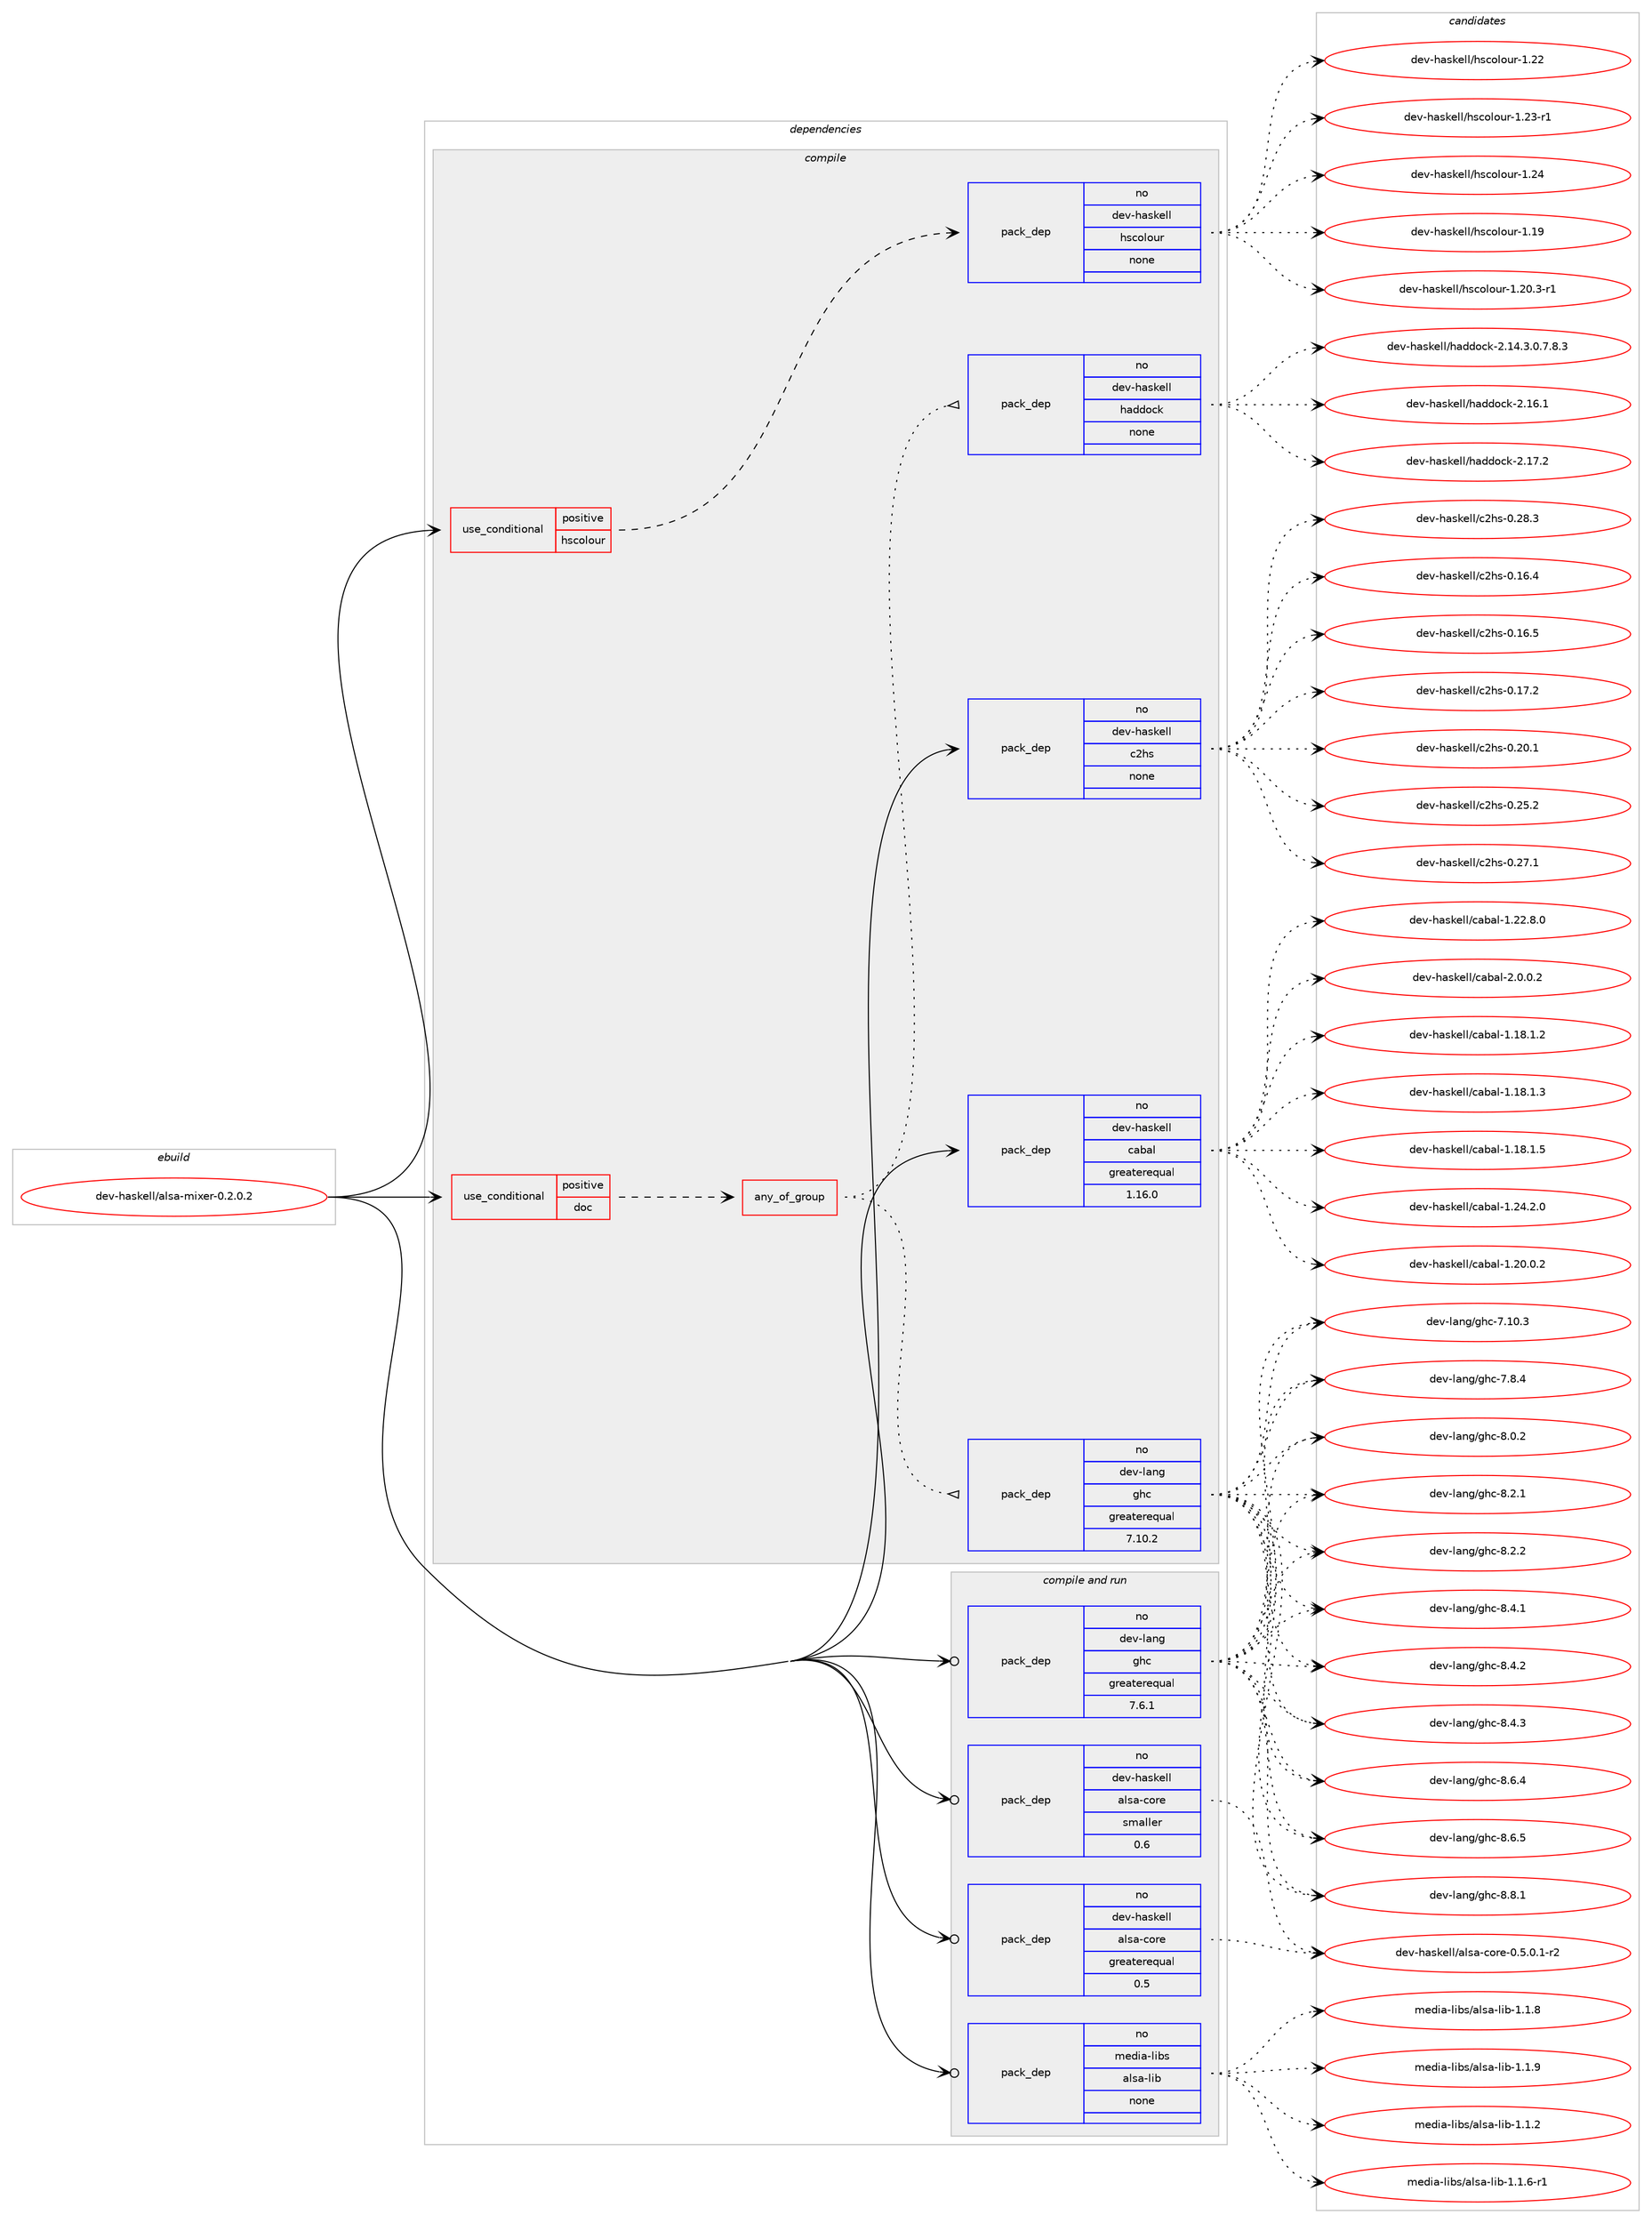 digraph prolog {

# *************
# Graph options
# *************

newrank=true;
concentrate=true;
compound=true;
graph [rankdir=LR,fontname=Helvetica,fontsize=10,ranksep=1.5];#, ranksep=2.5, nodesep=0.2];
edge  [arrowhead=vee];
node  [fontname=Helvetica,fontsize=10];

# **********
# The ebuild
# **********

subgraph cluster_leftcol {
color=gray;
rank=same;
label=<<i>ebuild</i>>;
id [label="dev-haskell/alsa-mixer-0.2.0.2", color=red, width=4, href="../dev-haskell/alsa-mixer-0.2.0.2.svg"];
}

# ****************
# The dependencies
# ****************

subgraph cluster_midcol {
color=gray;
label=<<i>dependencies</i>>;
subgraph cluster_compile {
fillcolor="#eeeeee";
style=filled;
label=<<i>compile</i>>;
subgraph cond124674 {
dependency525991 [label=<<TABLE BORDER="0" CELLBORDER="1" CELLSPACING="0" CELLPADDING="4"><TR><TD ROWSPAN="3" CELLPADDING="10">use_conditional</TD></TR><TR><TD>positive</TD></TR><TR><TD>doc</TD></TR></TABLE>>, shape=none, color=red];
subgraph any9455 {
dependency525992 [label=<<TABLE BORDER="0" CELLBORDER="1" CELLSPACING="0" CELLPADDING="4"><TR><TD CELLPADDING="10">any_of_group</TD></TR></TABLE>>, shape=none, color=red];subgraph pack391505 {
dependency525993 [label=<<TABLE BORDER="0" CELLBORDER="1" CELLSPACING="0" CELLPADDING="4" WIDTH="220"><TR><TD ROWSPAN="6" CELLPADDING="30">pack_dep</TD></TR><TR><TD WIDTH="110">no</TD></TR><TR><TD>dev-haskell</TD></TR><TR><TD>haddock</TD></TR><TR><TD>none</TD></TR><TR><TD></TD></TR></TABLE>>, shape=none, color=blue];
}
dependency525992:e -> dependency525993:w [weight=20,style="dotted",arrowhead="oinv"];
subgraph pack391506 {
dependency525994 [label=<<TABLE BORDER="0" CELLBORDER="1" CELLSPACING="0" CELLPADDING="4" WIDTH="220"><TR><TD ROWSPAN="6" CELLPADDING="30">pack_dep</TD></TR><TR><TD WIDTH="110">no</TD></TR><TR><TD>dev-lang</TD></TR><TR><TD>ghc</TD></TR><TR><TD>greaterequal</TD></TR><TR><TD>7.10.2</TD></TR></TABLE>>, shape=none, color=blue];
}
dependency525992:e -> dependency525994:w [weight=20,style="dotted",arrowhead="oinv"];
}
dependency525991:e -> dependency525992:w [weight=20,style="dashed",arrowhead="vee"];
}
id:e -> dependency525991:w [weight=20,style="solid",arrowhead="vee"];
subgraph cond124675 {
dependency525995 [label=<<TABLE BORDER="0" CELLBORDER="1" CELLSPACING="0" CELLPADDING="4"><TR><TD ROWSPAN="3" CELLPADDING="10">use_conditional</TD></TR><TR><TD>positive</TD></TR><TR><TD>hscolour</TD></TR></TABLE>>, shape=none, color=red];
subgraph pack391507 {
dependency525996 [label=<<TABLE BORDER="0" CELLBORDER="1" CELLSPACING="0" CELLPADDING="4" WIDTH="220"><TR><TD ROWSPAN="6" CELLPADDING="30">pack_dep</TD></TR><TR><TD WIDTH="110">no</TD></TR><TR><TD>dev-haskell</TD></TR><TR><TD>hscolour</TD></TR><TR><TD>none</TD></TR><TR><TD></TD></TR></TABLE>>, shape=none, color=blue];
}
dependency525995:e -> dependency525996:w [weight=20,style="dashed",arrowhead="vee"];
}
id:e -> dependency525995:w [weight=20,style="solid",arrowhead="vee"];
subgraph pack391508 {
dependency525997 [label=<<TABLE BORDER="0" CELLBORDER="1" CELLSPACING="0" CELLPADDING="4" WIDTH="220"><TR><TD ROWSPAN="6" CELLPADDING="30">pack_dep</TD></TR><TR><TD WIDTH="110">no</TD></TR><TR><TD>dev-haskell</TD></TR><TR><TD>c2hs</TD></TR><TR><TD>none</TD></TR><TR><TD></TD></TR></TABLE>>, shape=none, color=blue];
}
id:e -> dependency525997:w [weight=20,style="solid",arrowhead="vee"];
subgraph pack391509 {
dependency525998 [label=<<TABLE BORDER="0" CELLBORDER="1" CELLSPACING="0" CELLPADDING="4" WIDTH="220"><TR><TD ROWSPAN="6" CELLPADDING="30">pack_dep</TD></TR><TR><TD WIDTH="110">no</TD></TR><TR><TD>dev-haskell</TD></TR><TR><TD>cabal</TD></TR><TR><TD>greaterequal</TD></TR><TR><TD>1.16.0</TD></TR></TABLE>>, shape=none, color=blue];
}
id:e -> dependency525998:w [weight=20,style="solid",arrowhead="vee"];
}
subgraph cluster_compileandrun {
fillcolor="#eeeeee";
style=filled;
label=<<i>compile and run</i>>;
subgraph pack391510 {
dependency525999 [label=<<TABLE BORDER="0" CELLBORDER="1" CELLSPACING="0" CELLPADDING="4" WIDTH="220"><TR><TD ROWSPAN="6" CELLPADDING="30">pack_dep</TD></TR><TR><TD WIDTH="110">no</TD></TR><TR><TD>dev-haskell</TD></TR><TR><TD>alsa-core</TD></TR><TR><TD>greaterequal</TD></TR><TR><TD>0.5</TD></TR></TABLE>>, shape=none, color=blue];
}
id:e -> dependency525999:w [weight=20,style="solid",arrowhead="odotvee"];
subgraph pack391511 {
dependency526000 [label=<<TABLE BORDER="0" CELLBORDER="1" CELLSPACING="0" CELLPADDING="4" WIDTH="220"><TR><TD ROWSPAN="6" CELLPADDING="30">pack_dep</TD></TR><TR><TD WIDTH="110">no</TD></TR><TR><TD>dev-haskell</TD></TR><TR><TD>alsa-core</TD></TR><TR><TD>smaller</TD></TR><TR><TD>0.6</TD></TR></TABLE>>, shape=none, color=blue];
}
id:e -> dependency526000:w [weight=20,style="solid",arrowhead="odotvee"];
subgraph pack391512 {
dependency526001 [label=<<TABLE BORDER="0" CELLBORDER="1" CELLSPACING="0" CELLPADDING="4" WIDTH="220"><TR><TD ROWSPAN="6" CELLPADDING="30">pack_dep</TD></TR><TR><TD WIDTH="110">no</TD></TR><TR><TD>dev-lang</TD></TR><TR><TD>ghc</TD></TR><TR><TD>greaterequal</TD></TR><TR><TD>7.6.1</TD></TR></TABLE>>, shape=none, color=blue];
}
id:e -> dependency526001:w [weight=20,style="solid",arrowhead="odotvee"];
subgraph pack391513 {
dependency526002 [label=<<TABLE BORDER="0" CELLBORDER="1" CELLSPACING="0" CELLPADDING="4" WIDTH="220"><TR><TD ROWSPAN="6" CELLPADDING="30">pack_dep</TD></TR><TR><TD WIDTH="110">no</TD></TR><TR><TD>media-libs</TD></TR><TR><TD>alsa-lib</TD></TR><TR><TD>none</TD></TR><TR><TD></TD></TR></TABLE>>, shape=none, color=blue];
}
id:e -> dependency526002:w [weight=20,style="solid",arrowhead="odotvee"];
}
subgraph cluster_run {
fillcolor="#eeeeee";
style=filled;
label=<<i>run</i>>;
}
}

# **************
# The candidates
# **************

subgraph cluster_choices {
rank=same;
color=gray;
label=<<i>candidates</i>>;

subgraph choice391505 {
color=black;
nodesep=1;
choice1001011184510497115107101108108471049710010011199107455046495246514648465546564651 [label="dev-haskell/haddock-2.14.3.0.7.8.3", color=red, width=4,href="../dev-haskell/haddock-2.14.3.0.7.8.3.svg"];
choice100101118451049711510710110810847104971001001119910745504649544649 [label="dev-haskell/haddock-2.16.1", color=red, width=4,href="../dev-haskell/haddock-2.16.1.svg"];
choice100101118451049711510710110810847104971001001119910745504649554650 [label="dev-haskell/haddock-2.17.2", color=red, width=4,href="../dev-haskell/haddock-2.17.2.svg"];
dependency525993:e -> choice1001011184510497115107101108108471049710010011199107455046495246514648465546564651:w [style=dotted,weight="100"];
dependency525993:e -> choice100101118451049711510710110810847104971001001119910745504649544649:w [style=dotted,weight="100"];
dependency525993:e -> choice100101118451049711510710110810847104971001001119910745504649554650:w [style=dotted,weight="100"];
}
subgraph choice391506 {
color=black;
nodesep=1;
choice1001011184510897110103471031049945554649484651 [label="dev-lang/ghc-7.10.3", color=red, width=4,href="../dev-lang/ghc-7.10.3.svg"];
choice10010111845108971101034710310499455546564652 [label="dev-lang/ghc-7.8.4", color=red, width=4,href="../dev-lang/ghc-7.8.4.svg"];
choice10010111845108971101034710310499455646484650 [label="dev-lang/ghc-8.0.2", color=red, width=4,href="../dev-lang/ghc-8.0.2.svg"];
choice10010111845108971101034710310499455646504649 [label="dev-lang/ghc-8.2.1", color=red, width=4,href="../dev-lang/ghc-8.2.1.svg"];
choice10010111845108971101034710310499455646504650 [label="dev-lang/ghc-8.2.2", color=red, width=4,href="../dev-lang/ghc-8.2.2.svg"];
choice10010111845108971101034710310499455646524649 [label="dev-lang/ghc-8.4.1", color=red, width=4,href="../dev-lang/ghc-8.4.1.svg"];
choice10010111845108971101034710310499455646524650 [label="dev-lang/ghc-8.4.2", color=red, width=4,href="../dev-lang/ghc-8.4.2.svg"];
choice10010111845108971101034710310499455646524651 [label="dev-lang/ghc-8.4.3", color=red, width=4,href="../dev-lang/ghc-8.4.3.svg"];
choice10010111845108971101034710310499455646544652 [label="dev-lang/ghc-8.6.4", color=red, width=4,href="../dev-lang/ghc-8.6.4.svg"];
choice10010111845108971101034710310499455646544653 [label="dev-lang/ghc-8.6.5", color=red, width=4,href="../dev-lang/ghc-8.6.5.svg"];
choice10010111845108971101034710310499455646564649 [label="dev-lang/ghc-8.8.1", color=red, width=4,href="../dev-lang/ghc-8.8.1.svg"];
dependency525994:e -> choice1001011184510897110103471031049945554649484651:w [style=dotted,weight="100"];
dependency525994:e -> choice10010111845108971101034710310499455546564652:w [style=dotted,weight="100"];
dependency525994:e -> choice10010111845108971101034710310499455646484650:w [style=dotted,weight="100"];
dependency525994:e -> choice10010111845108971101034710310499455646504649:w [style=dotted,weight="100"];
dependency525994:e -> choice10010111845108971101034710310499455646504650:w [style=dotted,weight="100"];
dependency525994:e -> choice10010111845108971101034710310499455646524649:w [style=dotted,weight="100"];
dependency525994:e -> choice10010111845108971101034710310499455646524650:w [style=dotted,weight="100"];
dependency525994:e -> choice10010111845108971101034710310499455646524651:w [style=dotted,weight="100"];
dependency525994:e -> choice10010111845108971101034710310499455646544652:w [style=dotted,weight="100"];
dependency525994:e -> choice10010111845108971101034710310499455646544653:w [style=dotted,weight="100"];
dependency525994:e -> choice10010111845108971101034710310499455646564649:w [style=dotted,weight="100"];
}
subgraph choice391507 {
color=black;
nodesep=1;
choice100101118451049711510710110810847104115991111081111171144549464957 [label="dev-haskell/hscolour-1.19", color=red, width=4,href="../dev-haskell/hscolour-1.19.svg"];
choice10010111845104971151071011081084710411599111108111117114454946504846514511449 [label="dev-haskell/hscolour-1.20.3-r1", color=red, width=4,href="../dev-haskell/hscolour-1.20.3-r1.svg"];
choice100101118451049711510710110810847104115991111081111171144549465050 [label="dev-haskell/hscolour-1.22", color=red, width=4,href="../dev-haskell/hscolour-1.22.svg"];
choice1001011184510497115107101108108471041159911110811111711445494650514511449 [label="dev-haskell/hscolour-1.23-r1", color=red, width=4,href="../dev-haskell/hscolour-1.23-r1.svg"];
choice100101118451049711510710110810847104115991111081111171144549465052 [label="dev-haskell/hscolour-1.24", color=red, width=4,href="../dev-haskell/hscolour-1.24.svg"];
dependency525996:e -> choice100101118451049711510710110810847104115991111081111171144549464957:w [style=dotted,weight="100"];
dependency525996:e -> choice10010111845104971151071011081084710411599111108111117114454946504846514511449:w [style=dotted,weight="100"];
dependency525996:e -> choice100101118451049711510710110810847104115991111081111171144549465050:w [style=dotted,weight="100"];
dependency525996:e -> choice1001011184510497115107101108108471041159911110811111711445494650514511449:w [style=dotted,weight="100"];
dependency525996:e -> choice100101118451049711510710110810847104115991111081111171144549465052:w [style=dotted,weight="100"];
}
subgraph choice391508 {
color=black;
nodesep=1;
choice100101118451049711510710110810847995010411545484649544652 [label="dev-haskell/c2hs-0.16.4", color=red, width=4,href="../dev-haskell/c2hs-0.16.4.svg"];
choice100101118451049711510710110810847995010411545484649544653 [label="dev-haskell/c2hs-0.16.5", color=red, width=4,href="../dev-haskell/c2hs-0.16.5.svg"];
choice100101118451049711510710110810847995010411545484649554650 [label="dev-haskell/c2hs-0.17.2", color=red, width=4,href="../dev-haskell/c2hs-0.17.2.svg"];
choice100101118451049711510710110810847995010411545484650484649 [label="dev-haskell/c2hs-0.20.1", color=red, width=4,href="../dev-haskell/c2hs-0.20.1.svg"];
choice100101118451049711510710110810847995010411545484650534650 [label="dev-haskell/c2hs-0.25.2", color=red, width=4,href="../dev-haskell/c2hs-0.25.2.svg"];
choice100101118451049711510710110810847995010411545484650554649 [label="dev-haskell/c2hs-0.27.1", color=red, width=4,href="../dev-haskell/c2hs-0.27.1.svg"];
choice100101118451049711510710110810847995010411545484650564651 [label="dev-haskell/c2hs-0.28.3", color=red, width=4,href="../dev-haskell/c2hs-0.28.3.svg"];
dependency525997:e -> choice100101118451049711510710110810847995010411545484649544652:w [style=dotted,weight="100"];
dependency525997:e -> choice100101118451049711510710110810847995010411545484649544653:w [style=dotted,weight="100"];
dependency525997:e -> choice100101118451049711510710110810847995010411545484649554650:w [style=dotted,weight="100"];
dependency525997:e -> choice100101118451049711510710110810847995010411545484650484649:w [style=dotted,weight="100"];
dependency525997:e -> choice100101118451049711510710110810847995010411545484650534650:w [style=dotted,weight="100"];
dependency525997:e -> choice100101118451049711510710110810847995010411545484650554649:w [style=dotted,weight="100"];
dependency525997:e -> choice100101118451049711510710110810847995010411545484650564651:w [style=dotted,weight="100"];
}
subgraph choice391509 {
color=black;
nodesep=1;
choice10010111845104971151071011081084799979897108454946495646494650 [label="dev-haskell/cabal-1.18.1.2", color=red, width=4,href="../dev-haskell/cabal-1.18.1.2.svg"];
choice10010111845104971151071011081084799979897108454946495646494651 [label="dev-haskell/cabal-1.18.1.3", color=red, width=4,href="../dev-haskell/cabal-1.18.1.3.svg"];
choice10010111845104971151071011081084799979897108454946495646494653 [label="dev-haskell/cabal-1.18.1.5", color=red, width=4,href="../dev-haskell/cabal-1.18.1.5.svg"];
choice10010111845104971151071011081084799979897108454946504846484650 [label="dev-haskell/cabal-1.20.0.2", color=red, width=4,href="../dev-haskell/cabal-1.20.0.2.svg"];
choice10010111845104971151071011081084799979897108454946505046564648 [label="dev-haskell/cabal-1.22.8.0", color=red, width=4,href="../dev-haskell/cabal-1.22.8.0.svg"];
choice10010111845104971151071011081084799979897108454946505246504648 [label="dev-haskell/cabal-1.24.2.0", color=red, width=4,href="../dev-haskell/cabal-1.24.2.0.svg"];
choice100101118451049711510710110810847999798971084550464846484650 [label="dev-haskell/cabal-2.0.0.2", color=red, width=4,href="../dev-haskell/cabal-2.0.0.2.svg"];
dependency525998:e -> choice10010111845104971151071011081084799979897108454946495646494650:w [style=dotted,weight="100"];
dependency525998:e -> choice10010111845104971151071011081084799979897108454946495646494651:w [style=dotted,weight="100"];
dependency525998:e -> choice10010111845104971151071011081084799979897108454946495646494653:w [style=dotted,weight="100"];
dependency525998:e -> choice10010111845104971151071011081084799979897108454946504846484650:w [style=dotted,weight="100"];
dependency525998:e -> choice10010111845104971151071011081084799979897108454946505046564648:w [style=dotted,weight="100"];
dependency525998:e -> choice10010111845104971151071011081084799979897108454946505246504648:w [style=dotted,weight="100"];
dependency525998:e -> choice100101118451049711510710110810847999798971084550464846484650:w [style=dotted,weight="100"];
}
subgraph choice391510 {
color=black;
nodesep=1;
choice1001011184510497115107101108108479710811597459911111410145484653464846494511450 [label="dev-haskell/alsa-core-0.5.0.1-r2", color=red, width=4,href="../dev-haskell/alsa-core-0.5.0.1-r2.svg"];
dependency525999:e -> choice1001011184510497115107101108108479710811597459911111410145484653464846494511450:w [style=dotted,weight="100"];
}
subgraph choice391511 {
color=black;
nodesep=1;
choice1001011184510497115107101108108479710811597459911111410145484653464846494511450 [label="dev-haskell/alsa-core-0.5.0.1-r2", color=red, width=4,href="../dev-haskell/alsa-core-0.5.0.1-r2.svg"];
dependency526000:e -> choice1001011184510497115107101108108479710811597459911111410145484653464846494511450:w [style=dotted,weight="100"];
}
subgraph choice391512 {
color=black;
nodesep=1;
choice1001011184510897110103471031049945554649484651 [label="dev-lang/ghc-7.10.3", color=red, width=4,href="../dev-lang/ghc-7.10.3.svg"];
choice10010111845108971101034710310499455546564652 [label="dev-lang/ghc-7.8.4", color=red, width=4,href="../dev-lang/ghc-7.8.4.svg"];
choice10010111845108971101034710310499455646484650 [label="dev-lang/ghc-8.0.2", color=red, width=4,href="../dev-lang/ghc-8.0.2.svg"];
choice10010111845108971101034710310499455646504649 [label="dev-lang/ghc-8.2.1", color=red, width=4,href="../dev-lang/ghc-8.2.1.svg"];
choice10010111845108971101034710310499455646504650 [label="dev-lang/ghc-8.2.2", color=red, width=4,href="../dev-lang/ghc-8.2.2.svg"];
choice10010111845108971101034710310499455646524649 [label="dev-lang/ghc-8.4.1", color=red, width=4,href="../dev-lang/ghc-8.4.1.svg"];
choice10010111845108971101034710310499455646524650 [label="dev-lang/ghc-8.4.2", color=red, width=4,href="../dev-lang/ghc-8.4.2.svg"];
choice10010111845108971101034710310499455646524651 [label="dev-lang/ghc-8.4.3", color=red, width=4,href="../dev-lang/ghc-8.4.3.svg"];
choice10010111845108971101034710310499455646544652 [label="dev-lang/ghc-8.6.4", color=red, width=4,href="../dev-lang/ghc-8.6.4.svg"];
choice10010111845108971101034710310499455646544653 [label="dev-lang/ghc-8.6.5", color=red, width=4,href="../dev-lang/ghc-8.6.5.svg"];
choice10010111845108971101034710310499455646564649 [label="dev-lang/ghc-8.8.1", color=red, width=4,href="../dev-lang/ghc-8.8.1.svg"];
dependency526001:e -> choice1001011184510897110103471031049945554649484651:w [style=dotted,weight="100"];
dependency526001:e -> choice10010111845108971101034710310499455546564652:w [style=dotted,weight="100"];
dependency526001:e -> choice10010111845108971101034710310499455646484650:w [style=dotted,weight="100"];
dependency526001:e -> choice10010111845108971101034710310499455646504649:w [style=dotted,weight="100"];
dependency526001:e -> choice10010111845108971101034710310499455646504650:w [style=dotted,weight="100"];
dependency526001:e -> choice10010111845108971101034710310499455646524649:w [style=dotted,weight="100"];
dependency526001:e -> choice10010111845108971101034710310499455646524650:w [style=dotted,weight="100"];
dependency526001:e -> choice10010111845108971101034710310499455646524651:w [style=dotted,weight="100"];
dependency526001:e -> choice10010111845108971101034710310499455646544652:w [style=dotted,weight="100"];
dependency526001:e -> choice10010111845108971101034710310499455646544653:w [style=dotted,weight="100"];
dependency526001:e -> choice10010111845108971101034710310499455646564649:w [style=dotted,weight="100"];
}
subgraph choice391513 {
color=black;
nodesep=1;
choice1091011001059745108105981154797108115974510810598454946494650 [label="media-libs/alsa-lib-1.1.2", color=red, width=4,href="../media-libs/alsa-lib-1.1.2.svg"];
choice10910110010597451081059811547971081159745108105984549464946544511449 [label="media-libs/alsa-lib-1.1.6-r1", color=red, width=4,href="../media-libs/alsa-lib-1.1.6-r1.svg"];
choice1091011001059745108105981154797108115974510810598454946494656 [label="media-libs/alsa-lib-1.1.8", color=red, width=4,href="../media-libs/alsa-lib-1.1.8.svg"];
choice1091011001059745108105981154797108115974510810598454946494657 [label="media-libs/alsa-lib-1.1.9", color=red, width=4,href="../media-libs/alsa-lib-1.1.9.svg"];
dependency526002:e -> choice1091011001059745108105981154797108115974510810598454946494650:w [style=dotted,weight="100"];
dependency526002:e -> choice10910110010597451081059811547971081159745108105984549464946544511449:w [style=dotted,weight="100"];
dependency526002:e -> choice1091011001059745108105981154797108115974510810598454946494656:w [style=dotted,weight="100"];
dependency526002:e -> choice1091011001059745108105981154797108115974510810598454946494657:w [style=dotted,weight="100"];
}
}

}
